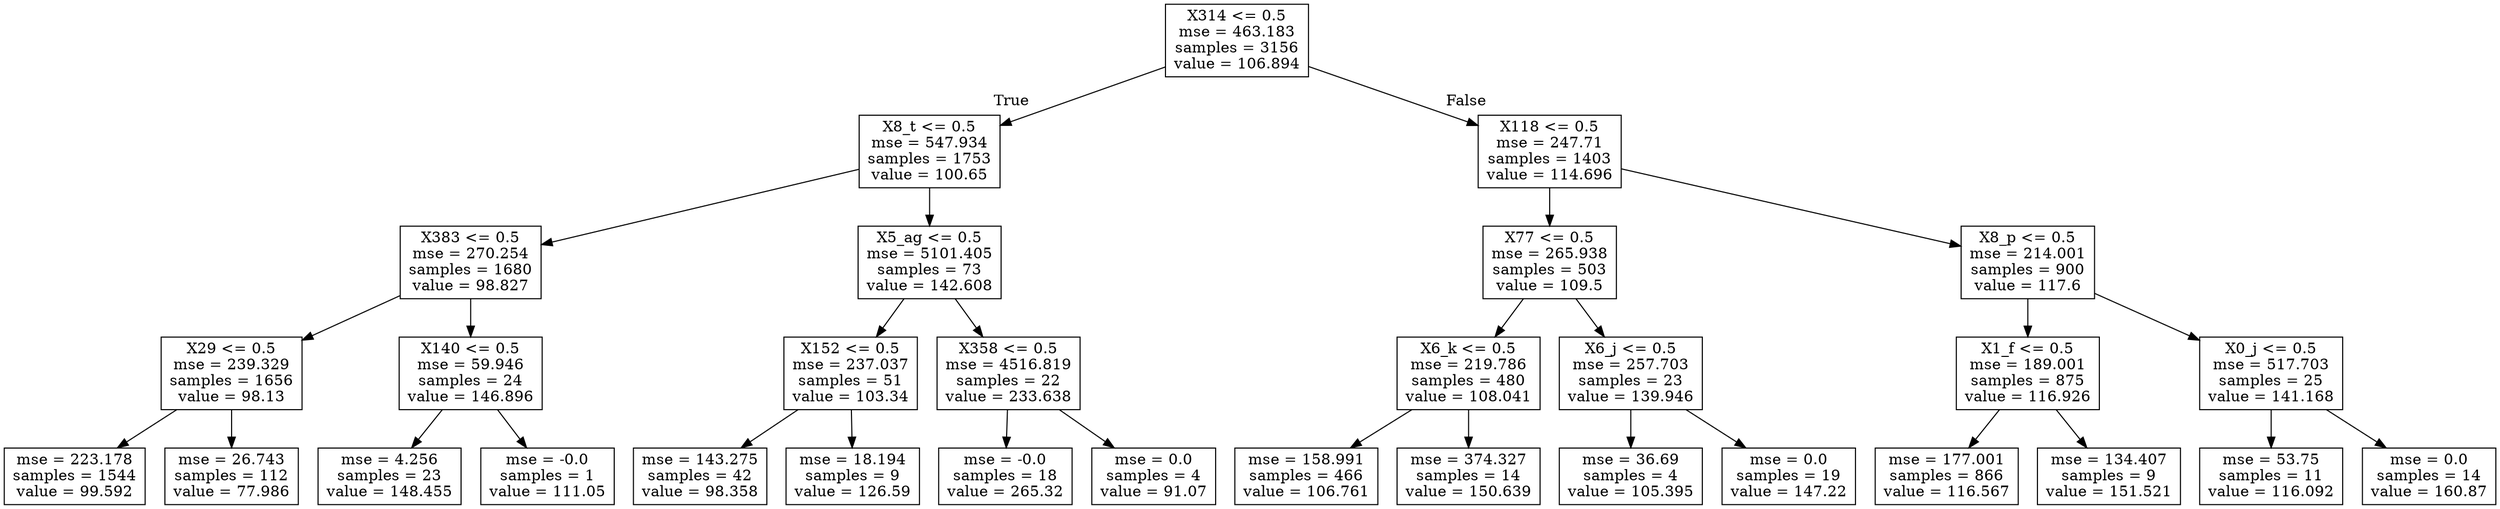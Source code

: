 digraph Tree {
node [shape=box] ;
0 [label="X314 <= 0.5\nmse = 463.183\nsamples = 3156\nvalue = 106.894"] ;
1 [label="X8_t <= 0.5\nmse = 547.934\nsamples = 1753\nvalue = 100.65"] ;
0 -> 1 [labeldistance=2.5, labelangle=45, headlabel="True"] ;
2 [label="X383 <= 0.5\nmse = 270.254\nsamples = 1680\nvalue = 98.827"] ;
1 -> 2 ;
3 [label="X29 <= 0.5\nmse = 239.329\nsamples = 1656\nvalue = 98.13"] ;
2 -> 3 ;
4 [label="mse = 223.178\nsamples = 1544\nvalue = 99.592"] ;
3 -> 4 ;
5 [label="mse = 26.743\nsamples = 112\nvalue = 77.986"] ;
3 -> 5 ;
6 [label="X140 <= 0.5\nmse = 59.946\nsamples = 24\nvalue = 146.896"] ;
2 -> 6 ;
7 [label="mse = 4.256\nsamples = 23\nvalue = 148.455"] ;
6 -> 7 ;
8 [label="mse = -0.0\nsamples = 1\nvalue = 111.05"] ;
6 -> 8 ;
9 [label="X5_ag <= 0.5\nmse = 5101.405\nsamples = 73\nvalue = 142.608"] ;
1 -> 9 ;
10 [label="X152 <= 0.5\nmse = 237.037\nsamples = 51\nvalue = 103.34"] ;
9 -> 10 ;
11 [label="mse = 143.275\nsamples = 42\nvalue = 98.358"] ;
10 -> 11 ;
12 [label="mse = 18.194\nsamples = 9\nvalue = 126.59"] ;
10 -> 12 ;
13 [label="X358 <= 0.5\nmse = 4516.819\nsamples = 22\nvalue = 233.638"] ;
9 -> 13 ;
14 [label="mse = -0.0\nsamples = 18\nvalue = 265.32"] ;
13 -> 14 ;
15 [label="mse = 0.0\nsamples = 4\nvalue = 91.07"] ;
13 -> 15 ;
16 [label="X118 <= 0.5\nmse = 247.71\nsamples = 1403\nvalue = 114.696"] ;
0 -> 16 [labeldistance=2.5, labelangle=-45, headlabel="False"] ;
17 [label="X77 <= 0.5\nmse = 265.938\nsamples = 503\nvalue = 109.5"] ;
16 -> 17 ;
18 [label="X6_k <= 0.5\nmse = 219.786\nsamples = 480\nvalue = 108.041"] ;
17 -> 18 ;
19 [label="mse = 158.991\nsamples = 466\nvalue = 106.761"] ;
18 -> 19 ;
20 [label="mse = 374.327\nsamples = 14\nvalue = 150.639"] ;
18 -> 20 ;
21 [label="X6_j <= 0.5\nmse = 257.703\nsamples = 23\nvalue = 139.946"] ;
17 -> 21 ;
22 [label="mse = 36.69\nsamples = 4\nvalue = 105.395"] ;
21 -> 22 ;
23 [label="mse = 0.0\nsamples = 19\nvalue = 147.22"] ;
21 -> 23 ;
24 [label="X8_p <= 0.5\nmse = 214.001\nsamples = 900\nvalue = 117.6"] ;
16 -> 24 ;
25 [label="X1_f <= 0.5\nmse = 189.001\nsamples = 875\nvalue = 116.926"] ;
24 -> 25 ;
26 [label="mse = 177.001\nsamples = 866\nvalue = 116.567"] ;
25 -> 26 ;
27 [label="mse = 134.407\nsamples = 9\nvalue = 151.521"] ;
25 -> 27 ;
28 [label="X0_j <= 0.5\nmse = 517.703\nsamples = 25\nvalue = 141.168"] ;
24 -> 28 ;
29 [label="mse = 53.75\nsamples = 11\nvalue = 116.092"] ;
28 -> 29 ;
30 [label="mse = 0.0\nsamples = 14\nvalue = 160.87"] ;
28 -> 30 ;
}